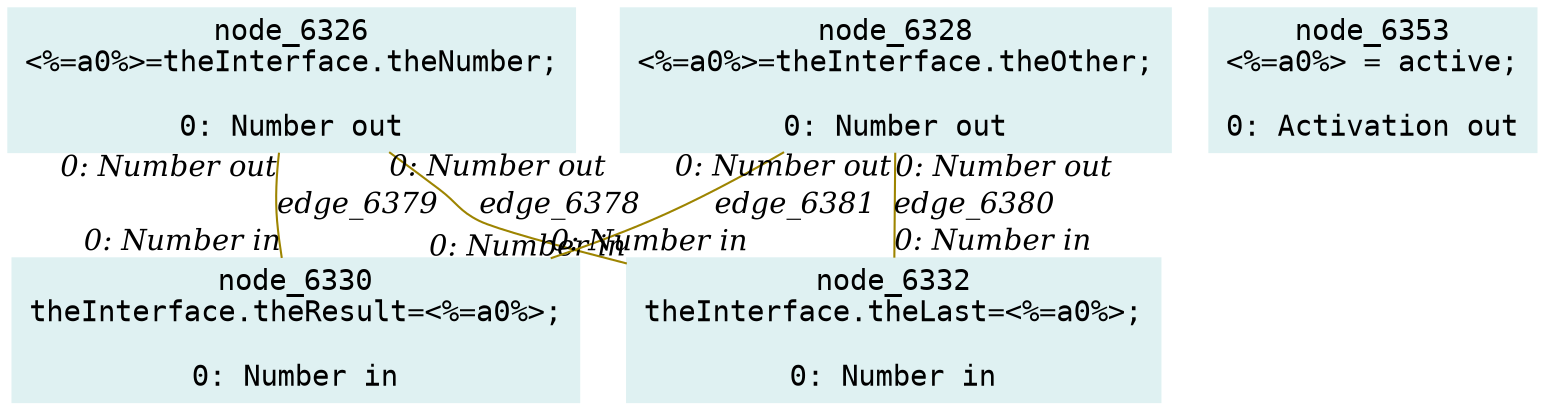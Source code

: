 digraph g{node_6326 [shape="box", style="filled", color="#dff1f2", fontname="Courier", label="node_6326
<%=a0%>=theInterface.theNumber;

0: Number out" ]
node_6328 [shape="box", style="filled", color="#dff1f2", fontname="Courier", label="node_6328
<%=a0%>=theInterface.theOther;

0: Number out" ]
node_6330 [shape="box", style="filled", color="#dff1f2", fontname="Courier", label="node_6330
theInterface.theResult=<%=a0%>;

0: Number in" ]
node_6332 [shape="box", style="filled", color="#dff1f2", fontname="Courier", label="node_6332
theInterface.theLast=<%=a0%>;

0: Number in" ]
node_6353 [shape="box", style="filled", color="#dff1f2", fontname="Courier", label="node_6353
<%=a0%> = active;

0: Activation out" ]
node_6326 -> node_6332 [dir=none, arrowHead=none, fontname="Times-Italic", arrowsize=1, color="#9d8400", label="edge_6378",  headlabel="0: Number in", taillabel="0: Number out" ]
node_6326 -> node_6330 [dir=none, arrowHead=none, fontname="Times-Italic", arrowsize=1, color="#9d8400", label="edge_6379",  headlabel="0: Number in", taillabel="0: Number out" ]
node_6328 -> node_6332 [dir=none, arrowHead=none, fontname="Times-Italic", arrowsize=1, color="#9d8400", label="edge_6380",  headlabel="0: Number in", taillabel="0: Number out" ]
node_6328 -> node_6330 [dir=none, arrowHead=none, fontname="Times-Italic", arrowsize=1, color="#9d8400", label="edge_6381",  headlabel="0: Number in", taillabel="0: Number out" ]
}